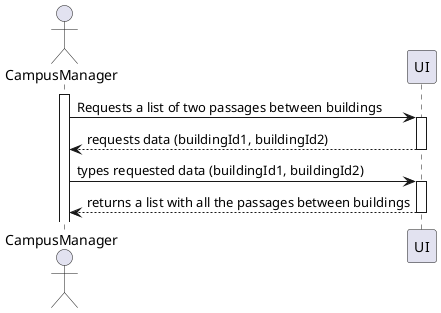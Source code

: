 @startuml
Actor CampusManager
activate CampusManager

CampusManager -> UI : Requests a list of two passages between buildings
activate UI
UI --> CampusManager : requests data (buildingId1, buildingId2)
deactivate UI
CampusManager -> UI : types requested data (buildingId1, buildingId2)
activate UI
UI --> CampusManager : returns a list with all the passages between buildings
deactivate UI

@enduml